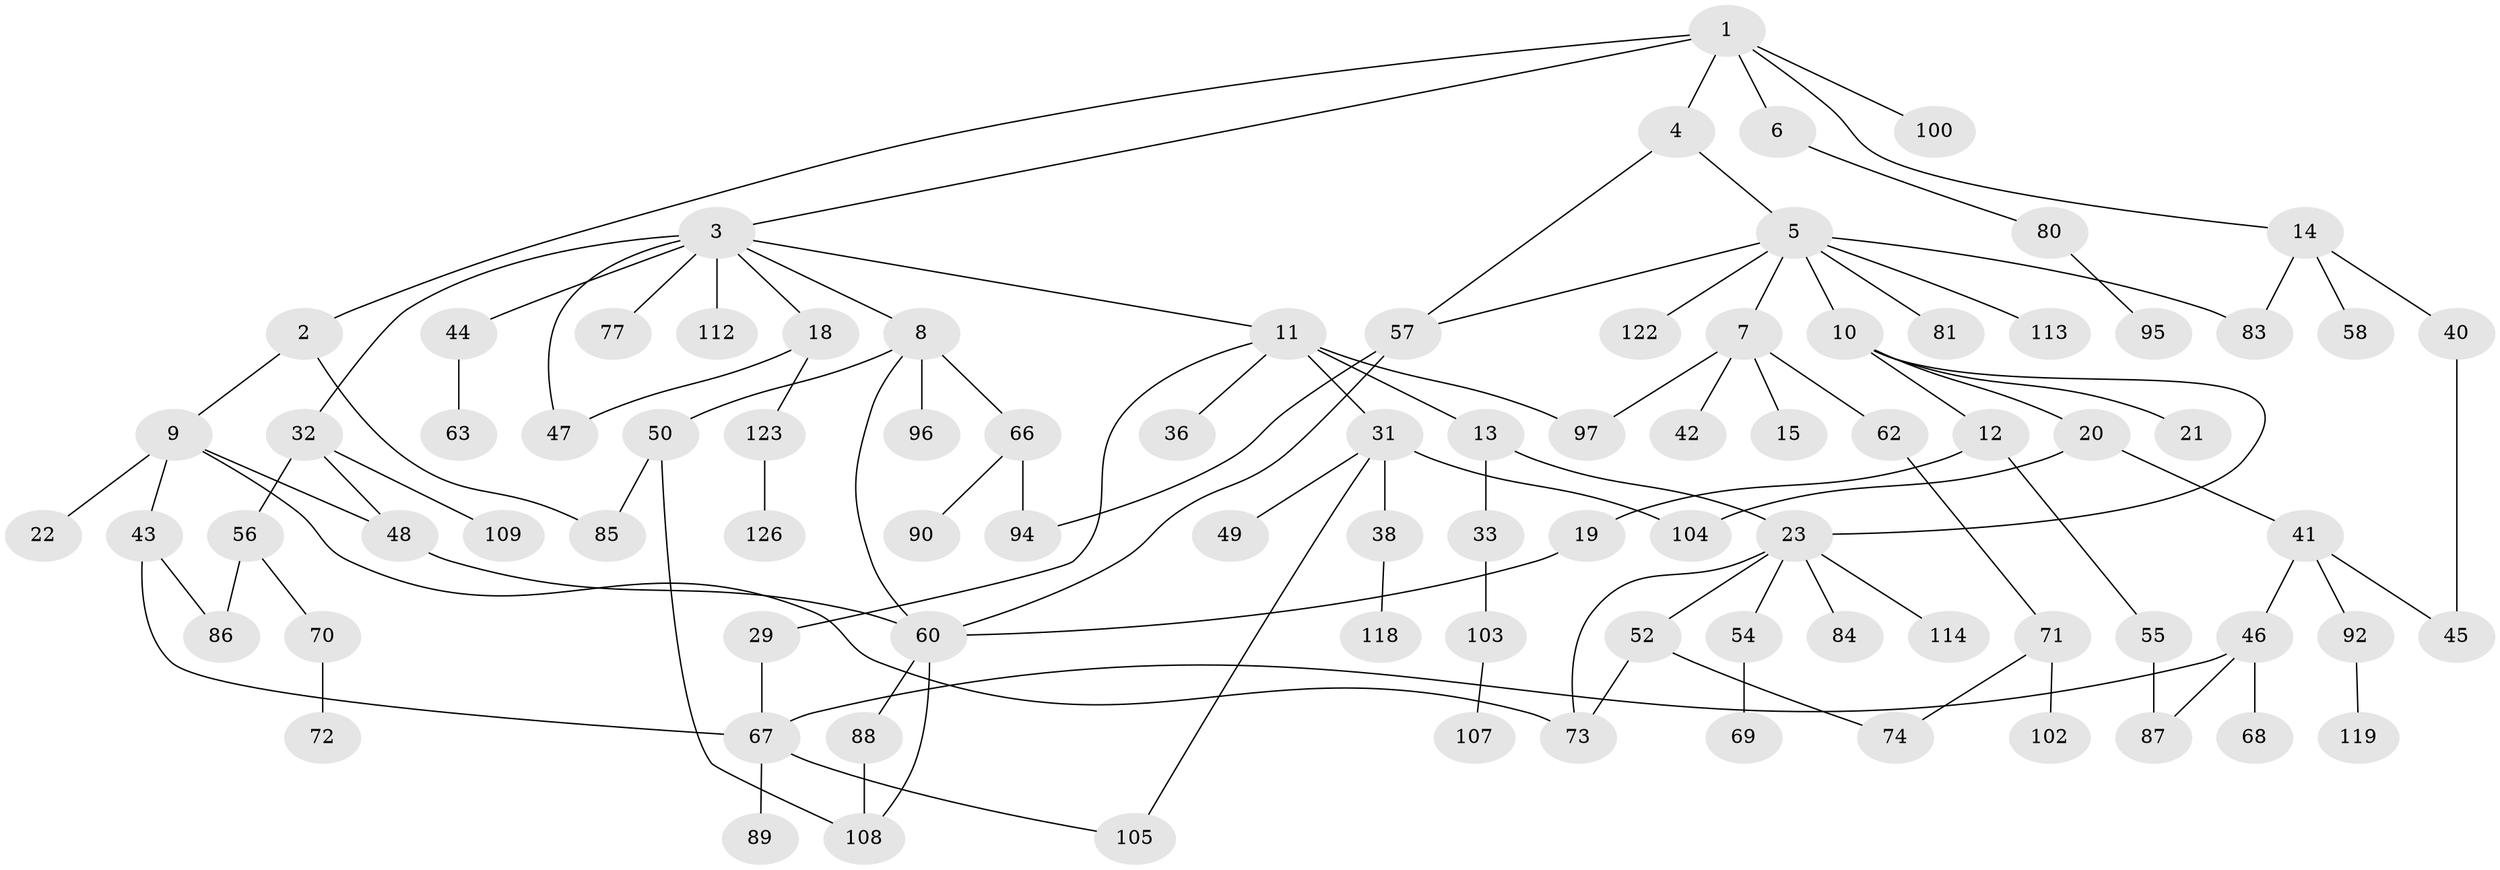 // Generated by graph-tools (version 1.1) at 2025/23/03/03/25 07:23:30]
// undirected, 88 vertices, 110 edges
graph export_dot {
graph [start="1"]
  node [color=gray90,style=filled];
  1 [super="+65"];
  2;
  3 [super="+25"];
  4 [super="+79"];
  5 [super="+121"];
  6;
  7 [super="+24"];
  8 [super="+26"];
  9 [super="+39"];
  10 [super="+17"];
  11 [super="+28"];
  12 [super="+16"];
  13;
  14;
  15;
  18 [super="+127"];
  19 [super="+27"];
  20 [super="+34"];
  21 [super="+30"];
  22;
  23 [super="+51"];
  29 [super="+101"];
  31 [super="+37"];
  32 [super="+35"];
  33 [super="+93"];
  36;
  38;
  40;
  41 [super="+64"];
  42;
  43 [super="+99"];
  44;
  45 [super="+59"];
  46 [super="+53"];
  47 [super="+75"];
  48 [super="+115"];
  49;
  50 [super="+106"];
  52 [super="+117"];
  54 [super="+76"];
  55 [super="+120"];
  56;
  57 [super="+61"];
  58;
  60;
  62;
  63 [super="+78"];
  66;
  67 [super="+82"];
  68;
  69;
  70;
  71 [super="+98"];
  72;
  73 [super="+111"];
  74;
  77;
  80;
  81;
  83;
  84;
  85 [super="+116"];
  86;
  87;
  88 [super="+91"];
  89;
  90;
  92;
  94 [super="+110"];
  95;
  96;
  97;
  100;
  102 [super="+124"];
  103;
  104;
  105;
  107;
  108;
  109;
  112 [super="+125"];
  113;
  114;
  118;
  119;
  122;
  123;
  126;
  1 -- 2;
  1 -- 3;
  1 -- 4;
  1 -- 6;
  1 -- 14;
  1 -- 100;
  2 -- 9;
  2 -- 85;
  3 -- 8;
  3 -- 11;
  3 -- 18;
  3 -- 32;
  3 -- 77;
  3 -- 112;
  3 -- 44;
  3 -- 47;
  4 -- 5;
  4 -- 57;
  5 -- 7;
  5 -- 10;
  5 -- 81;
  5 -- 113;
  5 -- 122;
  5 -- 83;
  5 -- 57;
  6 -- 80;
  7 -- 15;
  7 -- 42;
  7 -- 62;
  7 -- 97;
  8 -- 50;
  8 -- 66;
  8 -- 60;
  8 -- 96;
  9 -- 22;
  9 -- 43 [weight=2];
  9 -- 48;
  9 -- 73;
  10 -- 12;
  10 -- 20;
  10 -- 21;
  10 -- 23;
  11 -- 13;
  11 -- 36;
  11 -- 97;
  11 -- 29;
  11 -- 31;
  12 -- 19;
  12 -- 55;
  13 -- 33;
  13 -- 23;
  14 -- 40;
  14 -- 58;
  14 -- 83;
  18 -- 123;
  18 -- 47;
  19 -- 60;
  20 -- 41;
  20 -- 104;
  23 -- 84;
  23 -- 114;
  23 -- 52;
  23 -- 54;
  23 -- 73;
  29 -- 67 [weight=2];
  31 -- 49;
  31 -- 104;
  31 -- 105;
  31 -- 38;
  32 -- 56;
  32 -- 48;
  32 -- 109;
  33 -- 103;
  38 -- 118;
  40 -- 45;
  41 -- 45;
  41 -- 46;
  41 -- 92;
  43 -- 86;
  43 -- 67;
  44 -- 63;
  46 -- 87;
  46 -- 67;
  46 -- 68;
  48 -- 60;
  50 -- 108;
  50 -- 85;
  52 -- 73;
  52 -- 74;
  54 -- 69;
  55 -- 87;
  56 -- 70;
  56 -- 86;
  57 -- 60;
  57 -- 94;
  60 -- 88;
  60 -- 108;
  62 -- 71;
  66 -- 90;
  66 -- 94;
  67 -- 89;
  67 -- 105;
  70 -- 72;
  71 -- 74;
  71 -- 102;
  80 -- 95;
  88 -- 108;
  92 -- 119;
  103 -- 107;
  123 -- 126;
}

